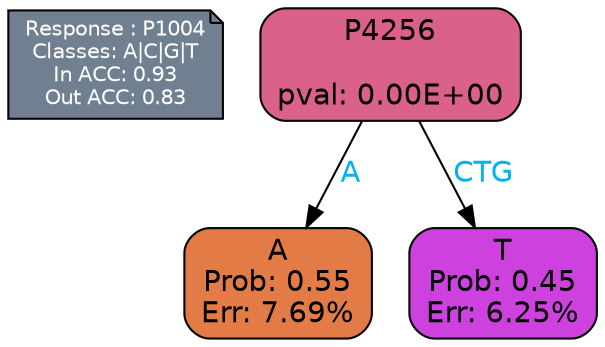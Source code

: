 digraph Tree {
node [shape=box, style="filled, rounded", color="black", fontname=helvetica] ;
graph [ranksep=equally, splines=polylines, bgcolor=transparent, dpi=600] ;
edge [fontname=helvetica] ;
LEGEND [label="Response : P1004
Classes: A|C|G|T
In ACC: 0.93
Out ACC: 0.83
",shape=note,align=left,style=filled,fillcolor="slategray",fontcolor="white",fontsize=10];1 [label="P4256

pval: 0.00E+00", fillcolor="#d9618b"] ;
2 [label="A
Prob: 0.55
Err: 7.69%", fillcolor="#e37b46"] ;
3 [label="T
Prob: 0.45
Err: 6.25%", fillcolor="#cd41df"] ;
1 -> 2 [label="A",fontcolor=deepskyblue2] ;
1 -> 3 [label="CTG",fontcolor=deepskyblue2] ;
{rank = same; 2;3;}{rank = same; LEGEND;1;}}